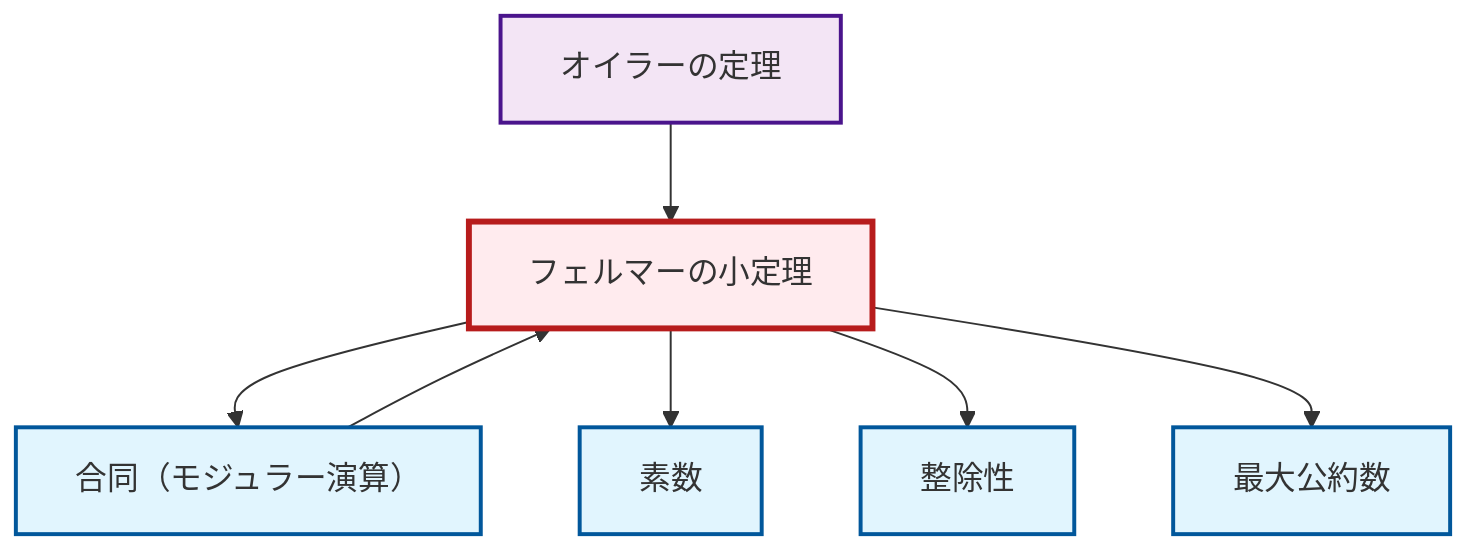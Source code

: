 graph TD
    classDef definition fill:#e1f5fe,stroke:#01579b,stroke-width:2px
    classDef theorem fill:#f3e5f5,stroke:#4a148c,stroke-width:2px
    classDef axiom fill:#fff3e0,stroke:#e65100,stroke-width:2px
    classDef example fill:#e8f5e9,stroke:#1b5e20,stroke-width:2px
    classDef current fill:#ffebee,stroke:#b71c1c,stroke-width:3px
    def-divisibility["整除性"]:::definition
    thm-fermat-little["フェルマーの小定理"]:::theorem
    def-gcd["最大公約数"]:::definition
    def-congruence["合同（モジュラー演算）"]:::definition
    def-prime["素数"]:::definition
    thm-euler["オイラーの定理"]:::theorem
    thm-fermat-little --> def-congruence
    thm-fermat-little --> def-prime
    def-congruence --> thm-fermat-little
    thm-fermat-little --> def-divisibility
    thm-fermat-little --> def-gcd
    thm-euler --> thm-fermat-little
    class thm-fermat-little current